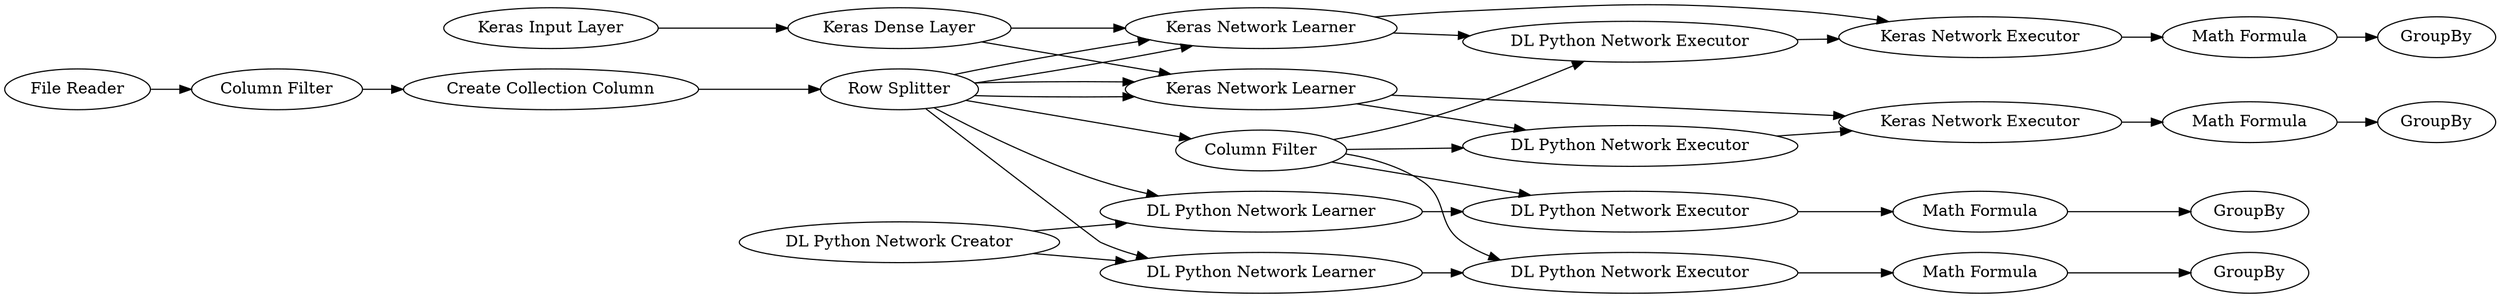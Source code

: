 digraph {
	1 [label="File Reader"]
	2 [label="Column Filter"]
	3 [label="Create Collection Column"]
	4 [label="Keras Input Layer"]
	5 [label="Keras Dense Layer"]
	6 [label="Keras Network Learner"]
	7 [label="Row Splitter"]
	8 [label="Keras Network Learner"]
	9 [label="Keras Network Executor"]
	11 [label="DL Python Network Executor"]
	12 [label="DL Python Network Creator"]
	13 [label="DL Python Network Learner"]
	14 [label="DL Python Network Executor"]
	15 [label="DL Python Network Executor"]
	18 [label="Keras Network Executor"]
	19 [label="DL Python Network Learner"]
	20 [label="Column Filter"]
	21 [label="DL Python Network Executor"]
	22 [label="Math Formula"]
	23 [label="Math Formula"]
	24 [label=GroupBy]
	25 [label=GroupBy]
	26 [label=GroupBy]
	27 [label="Math Formula"]
	28 [label=GroupBy]
	29 [label="Math Formula"]
	1 -> 2
	2 -> 3
	3 -> 7
	4 -> 5
	5 -> 6
	5 -> 8
	6 -> 14
	6 -> 9
	7 -> 6
	7 -> 6
	7 -> 13
	7 -> 8
	7 -> 8
	7 -> 20
	7 -> 19
	8 -> 15
	8 -> 18
	9 -> 22
	11 -> 27
	12 -> 13
	12 -> 19
	13 -> 11
	14 -> 9
	15 -> 18
	18 -> 23
	19 -> 21
	20 -> 21
	20 -> 14
	20 -> 15
	20 -> 11
	21 -> 29
	22 -> 24
	23 -> 25
	27 -> 26
	29 -> 28
	rankdir=LR
}
